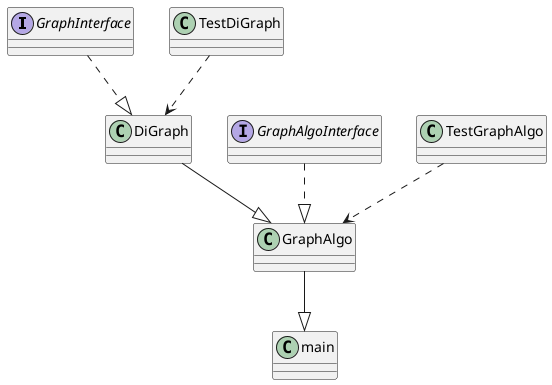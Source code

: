 @startuml
'https://plantuml.com/sequence-diagram

interface GraphInterface
{

}

class DiGraph
{

}

class TestDiGraph
{

}

interface GraphAlgoInterface
{

}

class GraphAlgo
{

}

class TestGraphAlgo
{

}

class main
{

}

GraphAlgoInterface ..|> GraphAlgo
GraphInterface ..|> DiGraph
TestDiGraph ..> DiGraph
DiGraph --|> GraphAlgo
TestGraphAlgo ..> GraphAlgo
GraphAlgo --|> main

@enduml
@enduml